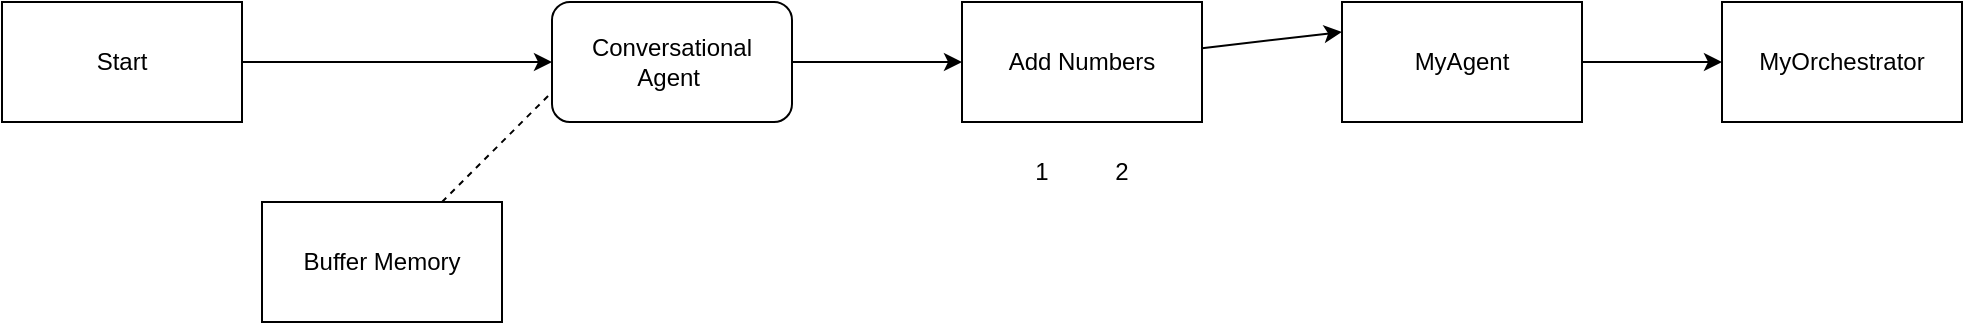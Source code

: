 <mxfile>
    <diagram id="KLTd89VKQc5T6lMtHz1U" name="Main">
        <mxGraphModel dx="707" dy="286" grid="1" gridSize="10" guides="1" tooltips="1" connect="1" arrows="1" fold="1" page="1" pageScale="1" pageWidth="1169" pageHeight="1654" math="0" shadow="0">
            <root>
                <mxCell id="0"/>
                <mxCell id="1" parent="0"/>
                <mxCell id="2" value="Buffer Memory" style="rounded=0;whiteSpace=wrap;html=1;" parent="1" vertex="1">
                    <mxGeometry x="200" y="160" width="120" height="60" as="geometry"/>
                </mxCell>
                <mxCell id="13" style="edgeStyle=none;html=1;entryX=0;entryY=0.5;entryDx=0;entryDy=0;" parent="1" source="3" target="12" edge="1">
                    <mxGeometry relative="1" as="geometry"/>
                </mxCell>
                <mxCell id="3" value="Conversational&lt;br&gt;Agent&amp;nbsp;" style="rounded=1;whiteSpace=wrap;html=1;" parent="1" vertex="1">
                    <mxGeometry x="345" y="60" width="120" height="60" as="geometry"/>
                </mxCell>
                <mxCell id="10" style="edgeStyle=none;html=1;entryX=0;entryY=0.5;entryDx=0;entryDy=0;" parent="1" source="9" target="3" edge="1">
                    <mxGeometry relative="1" as="geometry"/>
                </mxCell>
                <mxCell id="9" value="Start" style="rounded=0;whiteSpace=wrap;html=1;" parent="1" vertex="1">
                    <mxGeometry x="70" y="60" width="120" height="60" as="geometry"/>
                </mxCell>
                <mxCell id="11" value="" style="endArrow=none;dashed=1;html=1;entryX=0;entryY=0.75;entryDx=0;entryDy=0;exitX=0.75;exitY=0;exitDx=0;exitDy=0;" parent="1" source="2" target="3" edge="1">
                    <mxGeometry width="50" height="50" relative="1" as="geometry">
                        <mxPoint x="240" y="170" as="sourcePoint"/>
                        <mxPoint x="290" y="120" as="targetPoint"/>
                    </mxGeometry>
                </mxCell>
                <mxCell id="14" style="edgeStyle=none;html=1;entryX=0;entryY=0.25;entryDx=0;entryDy=0;" parent="1" source="12" target="15" edge="1">
                    <mxGeometry relative="1" as="geometry">
                        <mxPoint x="730" y="90" as="targetPoint"/>
                    </mxGeometry>
                </mxCell>
                <mxCell id="12" value="Add Numbers" style="rounded=0;whiteSpace=wrap;html=1;" parent="1" vertex="1">
                    <mxGeometry x="550" y="60" width="120" height="60" as="geometry"/>
                </mxCell>
                <mxCell id="18" style="edgeStyle=none;html=1;entryX=0;entryY=0.5;entryDx=0;entryDy=0;" parent="1" source="15" target="17" edge="1">
                    <mxGeometry relative="1" as="geometry"/>
                </mxCell>
                <mxCell id="15" value="MyAgent" style="rounded=0;whiteSpace=wrap;html=1;" parent="1" vertex="1">
                    <mxGeometry x="740" y="60" width="120" height="60" as="geometry"/>
                </mxCell>
                <mxCell id="17" value="MyOrchestrator" style="rounded=0;whiteSpace=wrap;html=1;" parent="1" vertex="1">
                    <mxGeometry x="930" y="60" width="120" height="60" as="geometry"/>
                </mxCell>
                <mxCell id="I6oUxFocT_s8e9PGWKQU-18" value="2" style="text;html=1;strokeColor=none;fillColor=none;align=center;verticalAlign=middle;whiteSpace=wrap;rounded=0;" parent="1" vertex="1">
                    <mxGeometry x="600" y="130" width="60" height="30" as="geometry"/>
                </mxCell>
                <mxCell id="I6oUxFocT_s8e9PGWKQU-19" value="1" style="text;html=1;strokeColor=none;fillColor=none;align=center;verticalAlign=middle;whiteSpace=wrap;rounded=0;" parent="1" vertex="1">
                    <mxGeometry x="560" y="130" width="60" height="30" as="geometry"/>
                </mxCell>
            </root>
        </mxGraphModel>
    </diagram>
    <diagram id="qHBeiAR3VhVZ8xO303Gv" name="AddNumber">
        <mxGraphModel dx="574" dy="393" grid="1" gridSize="10" guides="1" tooltips="1" connect="1" arrows="1" fold="1" page="1" pageScale="1" pageWidth="827" pageHeight="1169" math="0" shadow="0">
            <root>
                <mxCell id="0"/>
                <mxCell id="1" parent="0"/>
                <mxCell id="BHQ3VKU7ODUpzxgHw65P-1" value="Start" style="rounded=0;whiteSpace=wrap;html=1;" parent="1" vertex="1">
                    <mxGeometry x="80" y="130" width="120" height="70" as="geometry"/>
                </mxCell>
                <mxCell id="cPim5uzohc6tJYpEgsQH-1" value="" style="endArrow=classic;html=1;" parent="1" edge="1">
                    <mxGeometry width="50" height="50" relative="1" as="geometry">
                        <mxPoint x="200" y="150" as="sourcePoint"/>
                        <mxPoint x="370" y="150" as="targetPoint"/>
                    </mxGeometry>
                </mxCell>
                <mxCell id="cPim5uzohc6tJYpEgsQH-2" value="add Numver" style="rounded=0;whiteSpace=wrap;html=1;" parent="1" vertex="1">
                    <mxGeometry x="370" y="130" width="150" height="140" as="geometry"/>
                </mxCell>
                <mxCell id="--FmqEWtl687Xw_hY5z_-1" value="variable number1" style="rounded=0;whiteSpace=wrap;html=1;" parent="1" vertex="1">
                    <mxGeometry x="170" y="310" width="120" height="60" as="geometry"/>
                </mxCell>
                <mxCell id="--FmqEWtl687Xw_hY5z_-2" value="variable number2" style="rounded=0;whiteSpace=wrap;html=1;" parent="1" vertex="1">
                    <mxGeometry x="170" y="410" width="120" height="60" as="geometry"/>
                </mxCell>
                <mxCell id="--FmqEWtl687Xw_hY5z_-3" value="" style="endArrow=none;dashed=1;html=1;exitX=1;exitY=0.25;exitDx=0;exitDy=0;entryX=0;entryY=0.75;entryDx=0;entryDy=0;" parent="1" source="--FmqEWtl687Xw_hY5z_-1" target="cPim5uzohc6tJYpEgsQH-2" edge="1">
                    <mxGeometry width="50" height="50" relative="1" as="geometry">
                        <mxPoint x="360" y="340" as="sourcePoint"/>
                        <mxPoint x="410" y="290" as="targetPoint"/>
                    </mxGeometry>
                </mxCell>
                <mxCell id="--FmqEWtl687Xw_hY5z_-5" value="" style="endArrow=none;dashed=1;html=1;exitX=1;exitY=0.5;exitDx=0;exitDy=0;entryX=0.369;entryY=1.006;entryDx=0;entryDy=0;entryPerimeter=0;" parent="1" source="--FmqEWtl687Xw_hY5z_-2" target="cPim5uzohc6tJYpEgsQH-2" edge="1">
                    <mxGeometry width="50" height="50" relative="1" as="geometry">
                        <mxPoint x="360" y="340" as="sourcePoint"/>
                        <mxPoint x="410" y="290" as="targetPoint"/>
                    </mxGeometry>
                </mxCell>
            </root>
        </mxGraphModel>
    </diagram>
    <diagram id="CQ09Bu4Uci3T37f-QCFV" name="flow">
        <mxGraphModel dx="707" dy="286" grid="1" gridSize="10" guides="1" tooltips="1" connect="1" arrows="1" fold="1" page="1" pageScale="1" pageWidth="1169" pageHeight="1654" math="0" shadow="0">
            <root>
                <mxCell id="0"/>
                <mxCell id="1" parent="0"/>
                <mxCell id="vSCBqLG0T-pzRtoFz9ma-3" style="edgeStyle=none;html=1;exitX=1;exitY=0.25;exitDx=0;exitDy=0;entryX=0;entryY=0.25;entryDx=0;entryDy=0;" parent="1" source="vSCBqLG0T-pzRtoFz9ma-1" target="vSCBqLG0T-pzRtoFz9ma-2" edge="1">
                    <mxGeometry relative="1" as="geometry"/>
                </mxCell>
                <mxCell id="vSCBqLG0T-pzRtoFz9ma-8" value="controlInput" style="edgeLabel;html=1;align=center;verticalAlign=middle;resizable=0;points=[];" parent="vSCBqLG0T-pzRtoFz9ma-3" vertex="1" connectable="0">
                    <mxGeometry x="-0.258" y="2" relative="1" as="geometry">
                        <mxPoint as="offset"/>
                    </mxGeometry>
                </mxCell>
                <mxCell id="vSCBqLG0T-pzRtoFz9ma-1" value="Start" style="rounded=0;whiteSpace=wrap;html=1;" parent="1" vertex="1">
                    <mxGeometry x="40" y="40" width="120" height="60" as="geometry"/>
                </mxCell>
                <mxCell id="vSCBqLG0T-pzRtoFz9ma-12" value="contorl input" style="edgeStyle=none;html=1;exitX=1;exitY=0.5;exitDx=0;exitDy=0;" parent="1" source="vSCBqLG0T-pzRtoFz9ma-2" target="vSCBqLG0T-pzRtoFz9ma-11" edge="1">
                    <mxGeometry relative="1" as="geometry"/>
                </mxCell>
                <mxCell id="vSCBqLG0T-pzRtoFz9ma-2" value="Add Number" style="rounded=0;whiteSpace=wrap;html=1;" parent="1" vertex="1">
                    <mxGeometry x="280" y="40" width="120" height="60" as="geometry"/>
                </mxCell>
                <mxCell id="vSCBqLG0T-pzRtoFz9ma-4" value="Number Varibable0" style="rounded=0;whiteSpace=wrap;html=1;" parent="1" vertex="1">
                    <mxGeometry x="40" y="160" width="120" height="60" as="geometry"/>
                </mxCell>
                <mxCell id="vSCBqLG0T-pzRtoFz9ma-5" value="" style="endArrow=none;dashed=1;html=1;exitX=1;exitY=0.5;exitDx=0;exitDy=0;entryX=0;entryY=0.5;entryDx=0;entryDy=0;" parent="1" source="vSCBqLG0T-pzRtoFz9ma-4" target="vSCBqLG0T-pzRtoFz9ma-2" edge="1">
                    <mxGeometry width="50" height="50" relative="1" as="geometry">
                        <mxPoint x="270" y="240" as="sourcePoint"/>
                        <mxPoint x="300" y="70" as="targetPoint"/>
                    </mxGeometry>
                </mxCell>
                <mxCell id="vSCBqLG0T-pzRtoFz9ma-9" value="data input" style="edgeLabel;html=1;align=center;verticalAlign=middle;resizable=0;points=[];" parent="vSCBqLG0T-pzRtoFz9ma-5" vertex="1" connectable="0">
                    <mxGeometry x="-0.273" y="1" relative="1" as="geometry">
                        <mxPoint as="offset"/>
                    </mxGeometry>
                </mxCell>
                <mxCell id="vSCBqLG0T-pzRtoFz9ma-6" value="Number Variable1" style="rounded=0;whiteSpace=wrap;html=1;" parent="1" vertex="1">
                    <mxGeometry x="40" y="250" width="120" height="60" as="geometry"/>
                </mxCell>
                <mxCell id="vSCBqLG0T-pzRtoFz9ma-7" value="" style="endArrow=none;dashed=1;html=1;exitX=1;exitY=0.5;exitDx=0;exitDy=0;entryX=0;entryY=0.75;entryDx=0;entryDy=0;" parent="1" source="vSCBqLG0T-pzRtoFz9ma-6" target="vSCBqLG0T-pzRtoFz9ma-2" edge="1">
                    <mxGeometry width="50" height="50" relative="1" as="geometry">
                        <mxPoint x="270" y="240" as="sourcePoint"/>
                        <mxPoint x="320" y="190" as="targetPoint"/>
                    </mxGeometry>
                </mxCell>
                <mxCell id="vSCBqLG0T-pzRtoFz9ma-10" value="datainput" style="edgeLabel;html=1;align=center;verticalAlign=middle;resizable=0;points=[];" parent="vSCBqLG0T-pzRtoFz9ma-7" vertex="1" connectable="0">
                    <mxGeometry x="-0.111" relative="1" as="geometry">
                        <mxPoint as="offset"/>
                    </mxGeometry>
                </mxCell>
                <mxCell id="vSCBqLG0T-pzRtoFz9ma-11" value="Add Number" style="rounded=0;whiteSpace=wrap;html=1;" parent="1" vertex="1">
                    <mxGeometry x="550" y="40" width="120" height="60" as="geometry"/>
                </mxCell>
                <mxCell id="vSCBqLG0T-pzRtoFz9ma-13" value="" style="endArrow=none;dashed=1;html=1;entryX=0;entryY=0.75;entryDx=0;entryDy=0;exitX=1;exitY=0.75;exitDx=0;exitDy=0;" edge="1" parent="1" source="vSCBqLG0T-pzRtoFz9ma-2" target="vSCBqLG0T-pzRtoFz9ma-11">
                    <mxGeometry width="50" height="50" relative="1" as="geometry">
                        <mxPoint x="370" y="230" as="sourcePoint"/>
                        <mxPoint x="420" y="180" as="targetPoint"/>
                    </mxGeometry>
                </mxCell>
                <mxCell id="vSCBqLG0T-pzRtoFz9ma-14" value="data input" style="edgeLabel;html=1;align=center;verticalAlign=middle;resizable=0;points=[];" connectable="0" vertex="1" parent="vSCBqLG0T-pzRtoFz9ma-13">
                    <mxGeometry x="-0.229" y="-1" relative="1" as="geometry">
                        <mxPoint as="offset"/>
                    </mxGeometry>
                </mxCell>
                <mxCell id="vSCBqLG0T-pzRtoFz9ma-15" value="Number Variable2" style="rounded=0;whiteSpace=wrap;html=1;" parent="1" vertex="1">
                    <mxGeometry x="370" y="180" width="120" height="60" as="geometry"/>
                </mxCell>
                <mxCell id="vSCBqLG0T-pzRtoFz9ma-16" value="" style="endArrow=none;dashed=1;html=1;exitX=1;exitY=0.5;exitDx=0;exitDy=0;entryX=0;entryY=1;entryDx=0;entryDy=0;" parent="1" source="vSCBqLG0T-pzRtoFz9ma-15" target="vSCBqLG0T-pzRtoFz9ma-11" edge="1">
                    <mxGeometry width="50" height="50" relative="1" as="geometry">
                        <mxPoint x="370" y="230" as="sourcePoint"/>
                        <mxPoint x="420" y="180" as="targetPoint"/>
                    </mxGeometry>
                </mxCell>
            </root>
        </mxGraphModel>
    </diagram>
</mxfile>